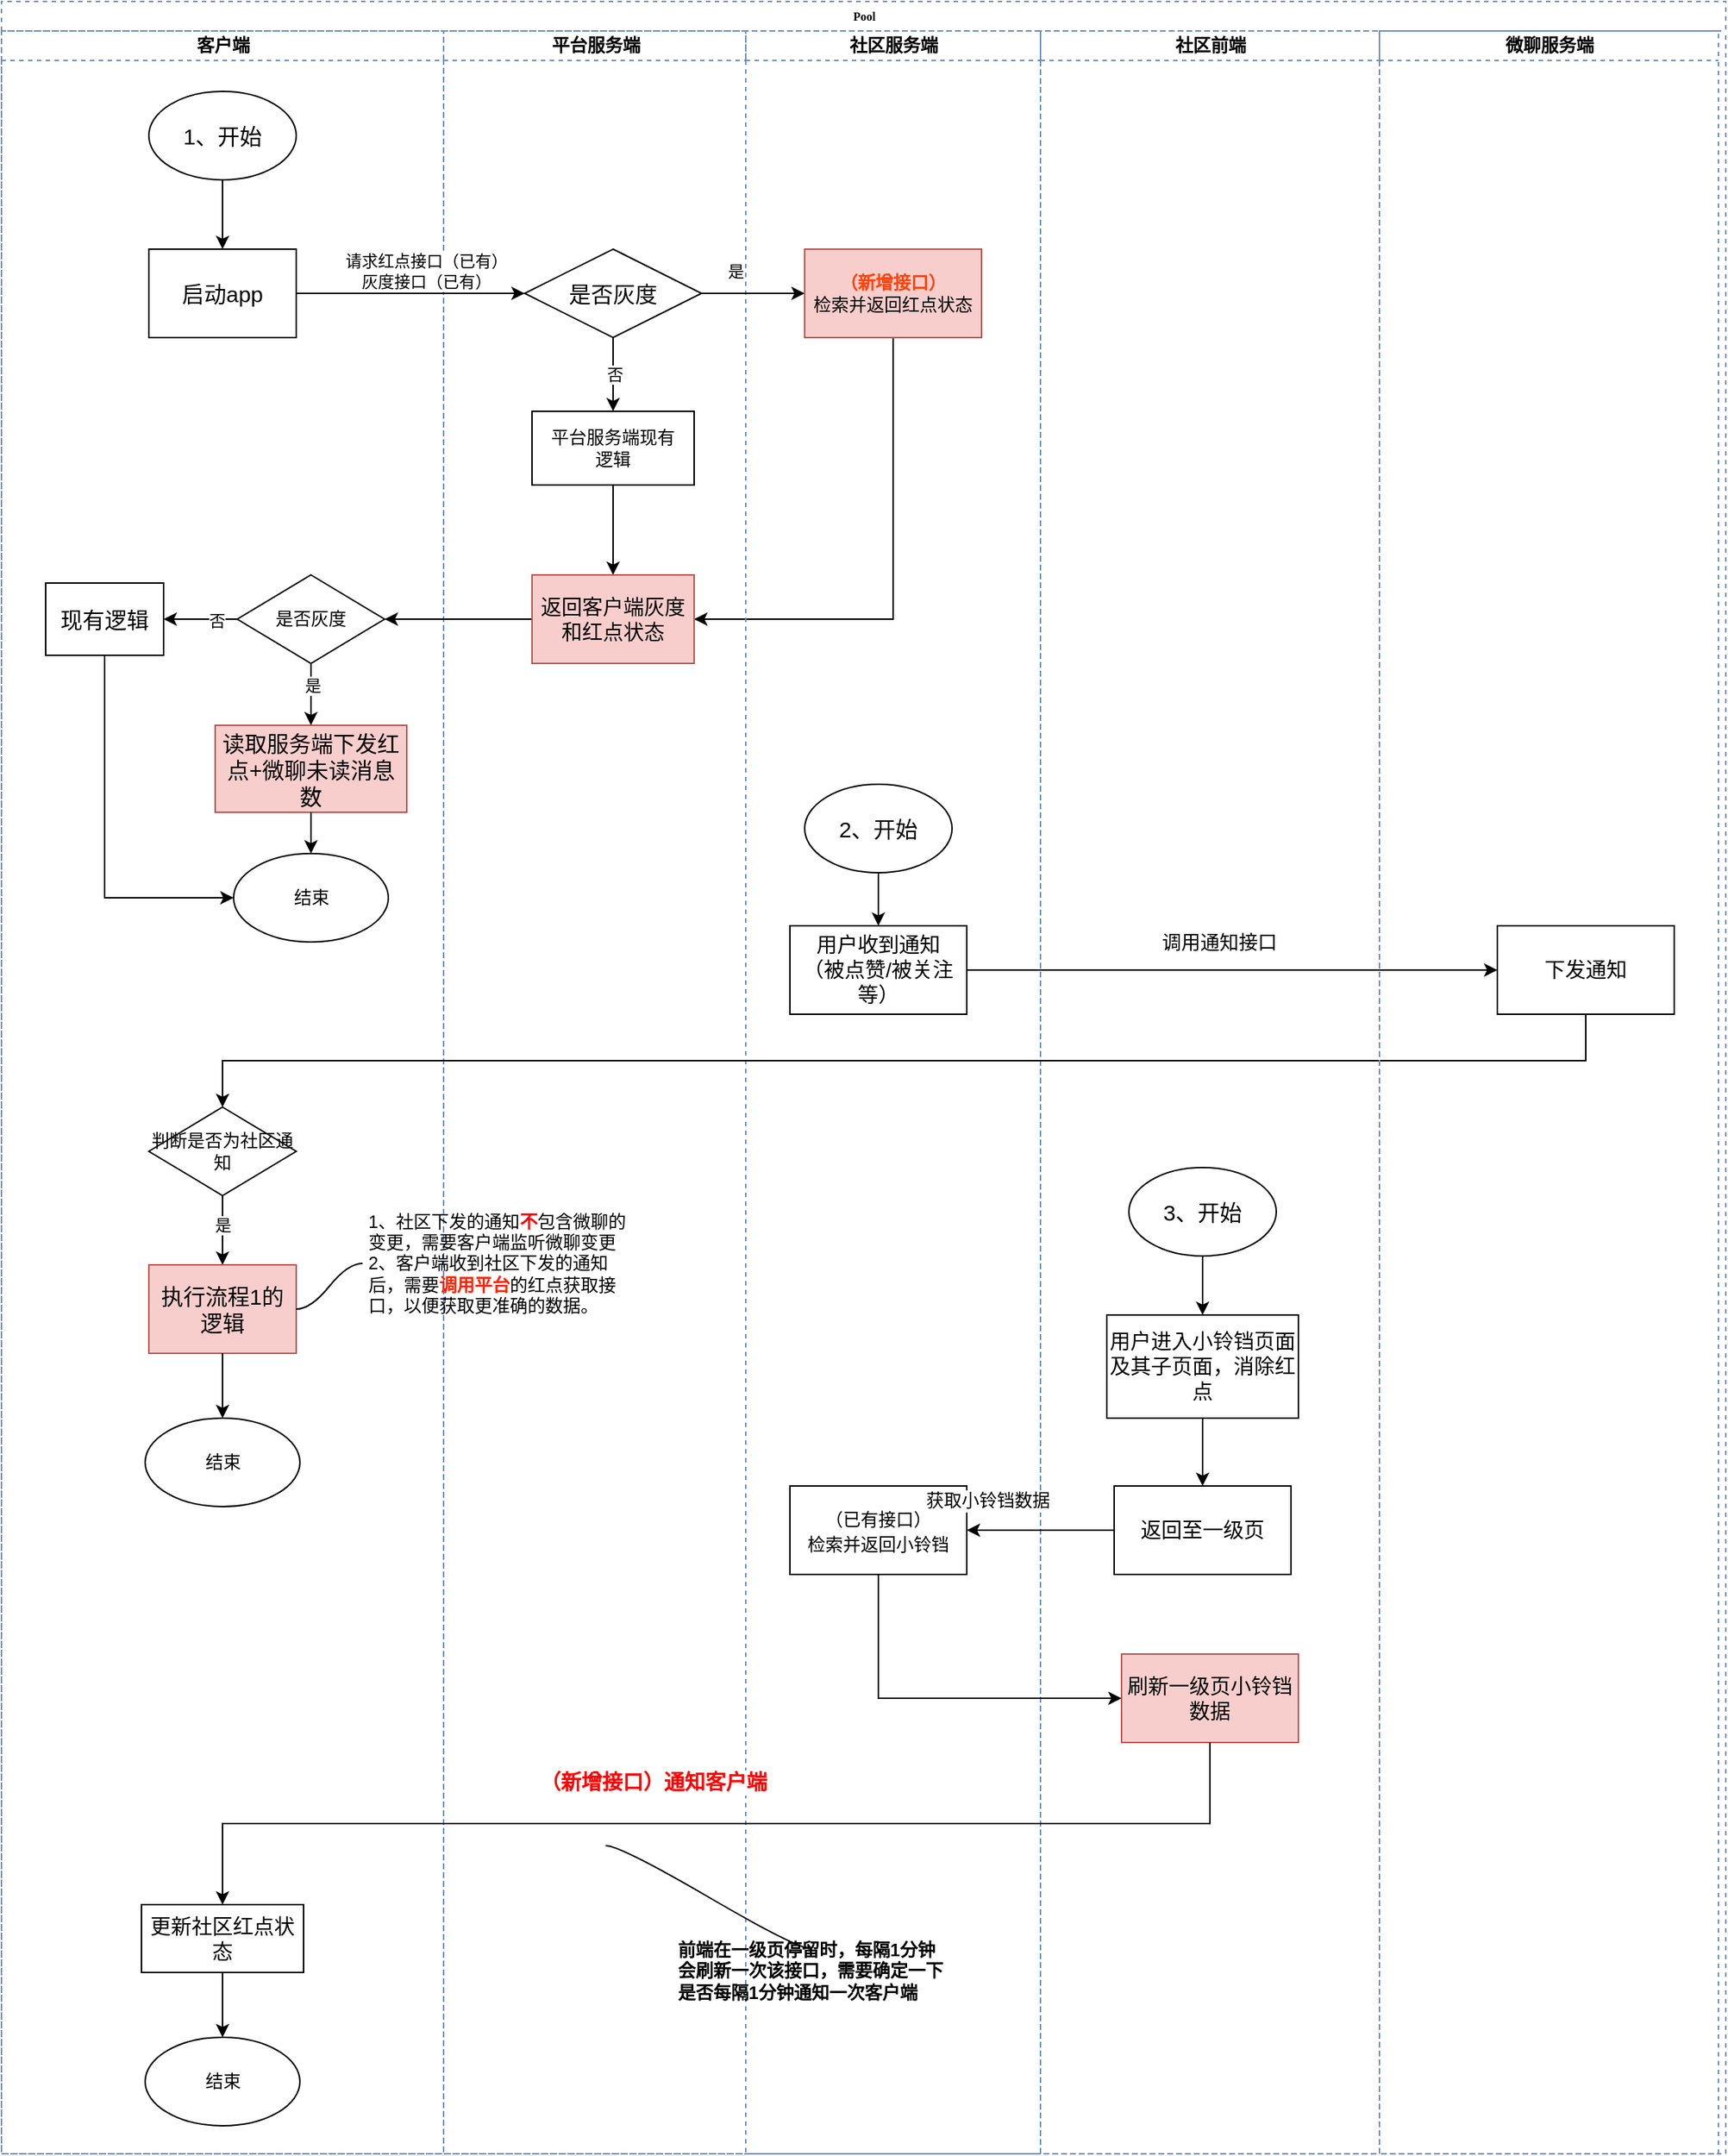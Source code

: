 <mxfile version="24.5.4" type="github">
  <diagram name="Page-1" id="74e2e168-ea6b-b213-b513-2b3c1d86103e">
    <mxGraphModel dx="1715" dy="1833" grid="1" gridSize="10" guides="1" tooltips="1" connect="1" arrows="1" fold="1" page="1" pageScale="1" pageWidth="1100" pageHeight="850" background="none" math="0" shadow="0">
      <root>
        <mxCell id="0" />
        <mxCell id="1" parent="0" />
        <mxCell id="77e6c97f196da883-1" value="Pool" style="swimlane;html=1;childLayout=stackLayout;startSize=20;rounded=0;shadow=0;labelBackgroundColor=none;strokeWidth=1;fontFamily=Verdana;fontSize=8;align=center;dashed=1;fillColor=none;strokeColor=#6c8ebf;gradientColor=none;" parent="1" vertex="1">
          <mxGeometry x="70" y="-21" width="1170" height="1460" as="geometry" />
        </mxCell>
        <mxCell id="77e6c97f196da883-2" value="客户端" style="swimlane;html=1;startSize=20;dashed=1;fillColor=none;strokeColor=#6c8ebf;gradientColor=none;" parent="77e6c97f196da883-1" vertex="1">
          <mxGeometry y="20" width="300" height="1440" as="geometry" />
        </mxCell>
        <mxCell id="v9bGkGKGlEvhPHJINWqN-37" value="结束" style="ellipse;whiteSpace=wrap;html=1;" vertex="1" parent="77e6c97f196da883-2">
          <mxGeometry x="97.5" y="941" width="105" height="60" as="geometry" />
        </mxCell>
        <mxCell id="v9bGkGKGlEvhPHJINWqN-39" value="结束" style="ellipse;whiteSpace=wrap;html=1;" vertex="1" parent="77e6c97f196da883-2">
          <mxGeometry x="97.5" y="1361" width="105" height="60" as="geometry" />
        </mxCell>
        <mxCell id="v9bGkGKGlEvhPHJINWqN-24" value="更新社区红点状态" style="whiteSpace=wrap;html=1;fontSize=14;" vertex="1" parent="77e6c97f196da883-2">
          <mxGeometry x="95" y="1271" width="110" height="46" as="geometry" />
        </mxCell>
        <mxCell id="v9bGkGKGlEvhPHJINWqN-40" value="" style="edgeStyle=orthogonalEdgeStyle;rounded=0;orthogonalLoop=1;jettySize=auto;html=1;" edge="1" parent="77e6c97f196da883-2" source="v9bGkGKGlEvhPHJINWqN-24" target="v9bGkGKGlEvhPHJINWqN-39">
          <mxGeometry relative="1" as="geometry" />
        </mxCell>
        <mxCell id="dWRoaltd0C7rDY0c2W8I-29" value="&lt;span style=&quot;font-size: 15px;&quot;&gt;现有逻辑&lt;/span&gt;" style="rounded=0;whiteSpace=wrap;html=1;" parent="77e6c97f196da883-2" vertex="1">
          <mxGeometry x="30" y="374.5" width="80" height="49" as="geometry" />
        </mxCell>
        <mxCell id="dWRoaltd0C7rDY0c2W8I-24" value="&lt;span style=&quot;font-size: 15px;&quot;&gt;读取服务端下发红点+微聊未读消息数&lt;/span&gt;" style="rounded=0;whiteSpace=wrap;html=1;fillColor=#f8cecc;strokeColor=#b85450;" parent="77e6c97f196da883-2" vertex="1">
          <mxGeometry x="145" y="471" width="130" height="59" as="geometry" />
        </mxCell>
        <mxCell id="dWRoaltd0C7rDY0c2W8I-41" value="判断是否为社区通知" style="rhombus;whiteSpace=wrap;html=1;" parent="77e6c97f196da883-2" vertex="1">
          <mxGeometry x="100" y="730" width="100" height="60" as="geometry" />
        </mxCell>
        <mxCell id="dWRoaltd0C7rDY0c2W8I-51" value="&lt;span style=&quot;font-size: 15px;&quot;&gt;执行流程1的逻辑&lt;/span&gt;" style="rounded=0;whiteSpace=wrap;html=1;fillColor=#f8cecc;strokeColor=#b85450;" parent="77e6c97f196da883-2" vertex="1">
          <mxGeometry x="100" y="837" width="100" height="60" as="geometry" />
        </mxCell>
        <mxCell id="v9bGkGKGlEvhPHJINWqN-38" value="" style="edgeStyle=orthogonalEdgeStyle;rounded=0;orthogonalLoop=1;jettySize=auto;html=1;" edge="1" parent="77e6c97f196da883-2" source="dWRoaltd0C7rDY0c2W8I-51" target="v9bGkGKGlEvhPHJINWqN-37">
          <mxGeometry relative="1" as="geometry" />
        </mxCell>
        <mxCell id="dWRoaltd0C7rDY0c2W8I-46" style="edgeStyle=orthogonalEdgeStyle;rounded=0;orthogonalLoop=1;jettySize=auto;html=1;exitX=0.5;exitY=1;exitDx=0;exitDy=0;entryX=0.5;entryY=0;entryDx=0;entryDy=0;" parent="77e6c97f196da883-2" source="dWRoaltd0C7rDY0c2W8I-41" target="dWRoaltd0C7rDY0c2W8I-51" edge="1">
          <mxGeometry relative="1" as="geometry">
            <mxPoint x="345" y="837" as="targetPoint" />
          </mxGeometry>
        </mxCell>
        <mxCell id="dWRoaltd0C7rDY0c2W8I-47" value="是" style="edgeLabel;html=1;align=center;verticalAlign=middle;resizable=0;points=[];" parent="dWRoaltd0C7rDY0c2W8I-46" vertex="1" connectable="0">
          <mxGeometry x="-0.169" relative="1" as="geometry">
            <mxPoint as="offset" />
          </mxGeometry>
        </mxCell>
        <mxCell id="v9bGkGKGlEvhPHJINWqN-41" value="&lt;font style=&quot;font-size: 15px;&quot;&gt;1、开始&lt;/font&gt;" style="ellipse;whiteSpace=wrap;html=1;" vertex="1" parent="77e6c97f196da883-2">
          <mxGeometry x="100" y="41" width="100" height="60" as="geometry" />
        </mxCell>
        <mxCell id="77e6c97f196da883-8" value="&lt;font style=&quot;font-size: 15px;&quot;&gt;启动app&lt;/font&gt;" style="whiteSpace=wrap;html=1;" parent="77e6c97f196da883-2" vertex="1">
          <mxGeometry x="100" y="148" width="100" height="60" as="geometry" />
        </mxCell>
        <mxCell id="v9bGkGKGlEvhPHJINWqN-44" value="" style="edgeStyle=orthogonalEdgeStyle;rounded=0;orthogonalLoop=1;jettySize=auto;html=1;" edge="1" parent="77e6c97f196da883-2" source="v9bGkGKGlEvhPHJINWqN-41" target="77e6c97f196da883-8">
          <mxGeometry relative="1" as="geometry" />
        </mxCell>
        <mxCell id="dWRoaltd0C7rDY0c2W8I-16" style="edgeStyle=orthogonalEdgeStyle;rounded=0;orthogonalLoop=1;jettySize=auto;html=1;entryX=1;entryY=0.5;entryDx=0;entryDy=0;exitX=0.5;exitY=1;exitDx=0;exitDy=0;" parent="77e6c97f196da883-1" source="dWRoaltd0C7rDY0c2W8I-9" target="dWRoaltd0C7rDY0c2W8I-14" edge="1">
          <mxGeometry relative="1" as="geometry" />
        </mxCell>
        <mxCell id="v9bGkGKGlEvhPHJINWqN-3" value="" style="edgeStyle=orthogonalEdgeStyle;rounded=0;orthogonalLoop=1;jettySize=auto;html=1;" edge="1" parent="77e6c97f196da883-1" source="dWRoaltd0C7rDY0c2W8I-2" target="v9bGkGKGlEvhPHJINWqN-2">
          <mxGeometry relative="1" as="geometry" />
        </mxCell>
        <mxCell id="v9bGkGKGlEvhPHJINWqN-4" value="否" style="edgeLabel;html=1;align=center;verticalAlign=middle;resizable=0;points=[];" vertex="1" connectable="0" parent="v9bGkGKGlEvhPHJINWqN-3">
          <mxGeometry y="1" relative="1" as="geometry">
            <mxPoint as="offset" />
          </mxGeometry>
        </mxCell>
        <mxCell id="77e6c97f196da883-4" value="平台服务端" style="swimlane;html=1;startSize=20;dashed=1;fillColor=none;strokeColor=#6c8ebf;gradientColor=none;" parent="77e6c97f196da883-1" vertex="1">
          <mxGeometry x="300" y="20" width="205.0" height="1440" as="geometry" />
        </mxCell>
        <mxCell id="v9bGkGKGlEvhPHJINWqN-5" value="" style="edgeStyle=orthogonalEdgeStyle;rounded=0;orthogonalLoop=1;jettySize=auto;html=1;" edge="1" parent="77e6c97f196da883-4" source="v9bGkGKGlEvhPHJINWqN-2" target="dWRoaltd0C7rDY0c2W8I-14">
          <mxGeometry relative="1" as="geometry" />
        </mxCell>
        <mxCell id="v9bGkGKGlEvhPHJINWqN-2" value="平台服务端现有&lt;br&gt;逻辑" style="rounded=0;whiteSpace=wrap;html=1;" vertex="1" parent="77e6c97f196da883-4">
          <mxGeometry x="60" y="258" width="110" height="50" as="geometry" />
        </mxCell>
        <mxCell id="dWRoaltd0C7rDY0c2W8I-20" style="edgeStyle=orthogonalEdgeStyle;rounded=0;orthogonalLoop=1;jettySize=auto;html=1;exitX=0;exitY=0.5;exitDx=0;exitDy=0;entryX=1;entryY=0.5;entryDx=0;entryDy=0;" parent="77e6c97f196da883-4" source="dWRoaltd0C7rDY0c2W8I-14" target="dWRoaltd0C7rDY0c2W8I-19" edge="1">
          <mxGeometry relative="1" as="geometry" />
        </mxCell>
        <mxCell id="dWRoaltd0C7rDY0c2W8I-19" value="是否灰度" style="rhombus;whiteSpace=wrap;html=1;" parent="77e6c97f196da883-4" vertex="1">
          <mxGeometry x="-140" y="369" width="100" height="60" as="geometry" />
        </mxCell>
        <mxCell id="dWRoaltd0C7rDY0c2W8I-32" value="结束" style="ellipse;whiteSpace=wrap;html=1;" parent="77e6c97f196da883-4" vertex="1">
          <mxGeometry x="-142.5" y="558" width="105" height="60" as="geometry" />
        </mxCell>
        <mxCell id="dWRoaltd0C7rDY0c2W8I-14" value="&lt;font style=&quot;font-size: 14px;&quot;&gt;返回客户端灰度和红点状态&lt;/font&gt;" style="whiteSpace=wrap;html=1;fillColor=#f8cecc;strokeColor=#b85450;" parent="77e6c97f196da883-4" vertex="1">
          <mxGeometry x="60" y="369" width="110" height="60" as="geometry" />
        </mxCell>
        <mxCell id="77e6c97f196da883-5" value="社区服务端" style="swimlane;html=1;startSize=20;dashed=1;fillColor=none;strokeColor=#6c8ebf;gradientColor=none;" parent="77e6c97f196da883-1" vertex="1">
          <mxGeometry x="505.0" y="20" width="200" height="1440" as="geometry" />
        </mxCell>
        <mxCell id="dWRoaltd0C7rDY0c2W8I-10" value="" style="edgeStyle=orthogonalEdgeStyle;rounded=0;orthogonalLoop=1;jettySize=auto;html=1;" parent="77e6c97f196da883-5" source="dWRoaltd0C7rDY0c2W8I-2" target="dWRoaltd0C7rDY0c2W8I-9" edge="1">
          <mxGeometry relative="1" as="geometry" />
        </mxCell>
        <mxCell id="dWRoaltd0C7rDY0c2W8I-13" value="是" style="edgeLabel;html=1;align=center;verticalAlign=middle;resizable=0;points=[];" parent="dWRoaltd0C7rDY0c2W8I-10" vertex="1" connectable="0">
          <mxGeometry x="0.32" y="2" relative="1" as="geometry">
            <mxPoint x="-23" y="-13" as="offset" />
          </mxGeometry>
        </mxCell>
        <mxCell id="dWRoaltd0C7rDY0c2W8I-2" value="&lt;font style=&quot;font-size: 15px;&quot;&gt;是否灰度&lt;/font&gt;" style="rhombus;whiteSpace=wrap;html=1;" parent="77e6c97f196da883-5" vertex="1">
          <mxGeometry x="-150" y="148" width="120" height="60" as="geometry" />
        </mxCell>
        <mxCell id="dWRoaltd0C7rDY0c2W8I-9" value="&lt;font color=&quot;#ff430a&quot;&gt;&lt;b&gt;（新增接口）&lt;br&gt;&lt;/b&gt;&lt;/font&gt;检索并返回红点状态" style="whiteSpace=wrap;html=1;fillColor=#f8cecc;strokeColor=#b85450;" parent="77e6c97f196da883-5" vertex="1">
          <mxGeometry x="40" y="148" width="120" height="60" as="geometry" />
        </mxCell>
        <mxCell id="v9bGkGKGlEvhPHJINWqN-45" value="&lt;font style=&quot;font-size: 15px;&quot;&gt;2、开始&lt;/font&gt;" style="ellipse;whiteSpace=wrap;html=1;" vertex="1" parent="77e6c97f196da883-5">
          <mxGeometry x="40" y="511" width="100" height="60" as="geometry" />
        </mxCell>
        <mxCell id="v9bGkGKGlEvhPHJINWqN-55" value="&lt;b&gt;前端在一级页停留时，每隔1分钟会刷新一次该接口，需要确定一下是否每隔1分钟通知一次客户端&lt;/b&gt;" style="whiteSpace=wrap;html=1;rounded=1;arcSize=50;align=left;verticalAlign=middle;strokeWidth=1;autosize=1;spacing=4;treeFolding=1;treeMoving=1;newEdgeStyle={&quot;edgeStyle&quot;:&quot;entityRelationEdgeStyle&quot;,&quot;startArrow&quot;:&quot;none&quot;,&quot;endArrow&quot;:&quot;none&quot;,&quot;segment&quot;:10,&quot;curved&quot;:1,&quot;sourcePerimeterSpacing&quot;:0,&quot;targetPerimeterSpacing&quot;:0};strokeColor=none;fillColor=none;" vertex="1" parent="77e6c97f196da883-5">
          <mxGeometry x="-50" y="1301" width="190" height="30" as="geometry" />
        </mxCell>
        <mxCell id="v9bGkGKGlEvhPHJINWqN-26" value="&lt;span style=&quot;font-size: 12px;&quot;&gt;（已有接口）&lt;/span&gt;&lt;br style=&quot;font-size: 12px;&quot;&gt;&lt;span style=&quot;font-size: 12px;&quot;&gt;检索并返回小铃铛&lt;/span&gt;" style="whiteSpace=wrap;html=1;fontSize=14;" vertex="1" parent="77e6c97f196da883-5">
          <mxGeometry x="30" y="987" width="120" height="60" as="geometry" />
        </mxCell>
        <mxCell id="77e6c97f196da883-6" value="社区前端" style="swimlane;html=1;startSize=20;dashed=1;fillColor=none;strokeColor=#6c8ebf;gradientColor=none;" parent="77e6c97f196da883-1" vertex="1">
          <mxGeometry x="705" y="20" width="230" height="1440" as="geometry" />
        </mxCell>
        <mxCell id="dWRoaltd0C7rDY0c2W8I-35" value="&lt;font style=&quot;font-size: 14px;&quot;&gt;用户收到通知&lt;/font&gt;&lt;div style=&quot;font-size: 14px;&quot;&gt;&lt;span style=&quot;font-size: 14px;&quot;&gt;（被点赞/被关注等）&lt;/span&gt;&lt;/div&gt;" style="whiteSpace=wrap;html=1;fontSize=14;" parent="77e6c97f196da883-6" vertex="1">
          <mxGeometry x="-170" y="607" width="120" height="60" as="geometry" />
        </mxCell>
        <mxCell id="v9bGkGKGlEvhPHJINWqN-47" value="&lt;font style=&quot;font-size: 15px;&quot;&gt;3、开始&lt;/font&gt;" style="ellipse;whiteSpace=wrap;html=1;" vertex="1" parent="77e6c97f196da883-6">
          <mxGeometry x="60" y="771" width="100" height="60" as="geometry" />
        </mxCell>
        <mxCell id="v9bGkGKGlEvhPHJINWqN-22" value="用户进入小铃铛页面及其子页面，消除红点" style="whiteSpace=wrap;html=1;fontSize=14;" vertex="1" parent="77e6c97f196da883-6">
          <mxGeometry x="45" y="871" width="130" height="70" as="geometry" />
        </mxCell>
        <mxCell id="v9bGkGKGlEvhPHJINWqN-48" value="" style="edgeStyle=orthogonalEdgeStyle;rounded=0;orthogonalLoop=1;jettySize=auto;html=1;" edge="1" parent="77e6c97f196da883-6" source="v9bGkGKGlEvhPHJINWqN-47" target="v9bGkGKGlEvhPHJINWqN-22">
          <mxGeometry relative="1" as="geometry" />
        </mxCell>
        <mxCell id="v9bGkGKGlEvhPHJINWqN-23" value="返回至一级页" style="whiteSpace=wrap;html=1;fontSize=14;" vertex="1" parent="77e6c97f196da883-6">
          <mxGeometry x="50" y="987" width="120" height="60" as="geometry" />
        </mxCell>
        <mxCell id="v9bGkGKGlEvhPHJINWqN-15" value="" style="edgeStyle=orthogonalEdgeStyle;rounded=0;orthogonalLoop=1;jettySize=auto;html=1;fontSize=13;" edge="1" parent="77e6c97f196da883-6" source="v9bGkGKGlEvhPHJINWqN-22" target="v9bGkGKGlEvhPHJINWqN-23">
          <mxGeometry relative="1" as="geometry" />
        </mxCell>
        <mxCell id="v9bGkGKGlEvhPHJINWqN-29" value="刷新一级页小铃铛数据" style="whiteSpace=wrap;html=1;fontSize=14;fillColor=#f8cecc;strokeColor=#b85450;" vertex="1" parent="77e6c97f196da883-6">
          <mxGeometry x="55" y="1101" width="120" height="60" as="geometry" />
        </mxCell>
        <mxCell id="dWRoaltd0C7rDY0c2W8I-37" value="" style="edgeStyle=orthogonalEdgeStyle;rounded=0;orthogonalLoop=1;jettySize=auto;html=1;fontSize=13;" parent="77e6c97f196da883-1" source="dWRoaltd0C7rDY0c2W8I-35" target="dWRoaltd0C7rDY0c2W8I-36" edge="1">
          <mxGeometry relative="1" as="geometry" />
        </mxCell>
        <mxCell id="dWRoaltd0C7rDY0c2W8I-38" value="&lt;font style=&quot;font-size: 13px;&quot;&gt;调用通知接口&lt;/font&gt;" style="edgeLabel;html=1;align=center;verticalAlign=middle;resizable=0;points=[];" parent="dWRoaltd0C7rDY0c2W8I-37" vertex="1" connectable="0">
          <mxGeometry x="-0.229" y="2" relative="1" as="geometry">
            <mxPoint x="32" y="-17" as="offset" />
          </mxGeometry>
        </mxCell>
        <mxCell id="dWRoaltd0C7rDY0c2W8I-42" style="edgeStyle=orthogonalEdgeStyle;rounded=0;orthogonalLoop=1;jettySize=auto;html=1;exitX=0.5;exitY=1;exitDx=0;exitDy=0;" parent="77e6c97f196da883-1" source="dWRoaltd0C7rDY0c2W8I-36" target="dWRoaltd0C7rDY0c2W8I-41" edge="1">
          <mxGeometry relative="1" as="geometry" />
        </mxCell>
        <mxCell id="v9bGkGKGlEvhPHJINWqN-46" value="" style="edgeStyle=orthogonalEdgeStyle;rounded=0;orthogonalLoop=1;jettySize=auto;html=1;" edge="1" parent="77e6c97f196da883-1" source="v9bGkGKGlEvhPHJINWqN-45" target="dWRoaltd0C7rDY0c2W8I-35">
          <mxGeometry relative="1" as="geometry" />
        </mxCell>
        <mxCell id="77e6c97f196da883-7" value="微聊服务端" style="swimlane;html=1;startSize=20;dashed=1;fillColor=none;strokeColor=#6c8ebf;gradientColor=none;" parent="77e6c97f196da883-1" vertex="1">
          <mxGeometry x="935" y="20" width="230" height="1440" as="geometry">
            <mxRectangle x="960" y="20" width="40" height="860" as="alternateBounds" />
          </mxGeometry>
        </mxCell>
        <mxCell id="dWRoaltd0C7rDY0c2W8I-36" value="下发通知" style="whiteSpace=wrap;html=1;fontSize=14;" parent="77e6c97f196da883-7" vertex="1">
          <mxGeometry x="80" y="607" width="120" height="60" as="geometry" />
        </mxCell>
        <mxCell id="dWRoaltd0C7rDY0c2W8I-34" style="edgeStyle=orthogonalEdgeStyle;rounded=0;orthogonalLoop=1;jettySize=auto;html=1;exitX=0.5;exitY=1;exitDx=0;exitDy=0;entryX=0;entryY=0.5;entryDx=0;entryDy=0;" parent="77e6c97f196da883-1" source="dWRoaltd0C7rDY0c2W8I-29" target="dWRoaltd0C7rDY0c2W8I-32" edge="1">
          <mxGeometry relative="1" as="geometry" />
        </mxCell>
        <mxCell id="dWRoaltd0C7rDY0c2W8I-30" style="edgeStyle=orthogonalEdgeStyle;rounded=0;orthogonalLoop=1;jettySize=auto;html=1;exitX=0;exitY=0.5;exitDx=0;exitDy=0;entryX=1;entryY=0.5;entryDx=0;entryDy=0;" parent="77e6c97f196da883-1" source="dWRoaltd0C7rDY0c2W8I-19" target="dWRoaltd0C7rDY0c2W8I-29" edge="1">
          <mxGeometry relative="1" as="geometry" />
        </mxCell>
        <mxCell id="dWRoaltd0C7rDY0c2W8I-31" value="否" style="edgeLabel;html=1;align=center;verticalAlign=middle;resizable=0;points=[];" parent="dWRoaltd0C7rDY0c2W8I-30" vertex="1" connectable="0">
          <mxGeometry x="-0.419" y="1" relative="1" as="geometry">
            <mxPoint as="offset" />
          </mxGeometry>
        </mxCell>
        <mxCell id="dWRoaltd0C7rDY0c2W8I-33" style="edgeStyle=orthogonalEdgeStyle;rounded=0;orthogonalLoop=1;jettySize=auto;html=1;exitX=0.5;exitY=1;exitDx=0;exitDy=0;entryX=0.5;entryY=0;entryDx=0;entryDy=0;" parent="77e6c97f196da883-1" source="dWRoaltd0C7rDY0c2W8I-24" target="dWRoaltd0C7rDY0c2W8I-32" edge="1">
          <mxGeometry relative="1" as="geometry" />
        </mxCell>
        <mxCell id="dWRoaltd0C7rDY0c2W8I-25" style="edgeStyle=orthogonalEdgeStyle;rounded=0;orthogonalLoop=1;jettySize=auto;html=1;exitX=0.5;exitY=1;exitDx=0;exitDy=0;" parent="77e6c97f196da883-1" source="dWRoaltd0C7rDY0c2W8I-19" target="dWRoaltd0C7rDY0c2W8I-24" edge="1">
          <mxGeometry relative="1" as="geometry" />
        </mxCell>
        <mxCell id="dWRoaltd0C7rDY0c2W8I-26" value="是" style="edgeLabel;html=1;align=center;verticalAlign=middle;resizable=0;points=[];" parent="dWRoaltd0C7rDY0c2W8I-25" vertex="1" connectable="0">
          <mxGeometry x="-0.292" y="1" relative="1" as="geometry">
            <mxPoint as="offset" />
          </mxGeometry>
        </mxCell>
        <mxCell id="v9bGkGKGlEvhPHJINWqN-34" style="edgeStyle=orthogonalEdgeStyle;rounded=0;orthogonalLoop=1;jettySize=auto;html=1;entryX=0.5;entryY=0;entryDx=0;entryDy=0;exitX=0.5;exitY=1;exitDx=0;exitDy=0;" edge="1" parent="77e6c97f196da883-1" source="v9bGkGKGlEvhPHJINWqN-29" target="v9bGkGKGlEvhPHJINWqN-24">
          <mxGeometry relative="1" as="geometry" />
        </mxCell>
        <mxCell id="v9bGkGKGlEvhPHJINWqN-35" value="&lt;font style=&quot;font-size: 14px;&quot;&gt;（新增接口）通知客户端&lt;/font&gt;" style="edgeLabel;html=1;align=center;verticalAlign=middle;resizable=0;points=[];fontStyle=1;fontColor=#ff0000;" vertex="1" connectable="0" parent="v9bGkGKGlEvhPHJINWqN-34">
          <mxGeometry x="0.378" y="2" relative="1" as="geometry">
            <mxPoint x="104" y="-30" as="offset" />
          </mxGeometry>
        </mxCell>
        <mxCell id="v9bGkGKGlEvhPHJINWqN-28" value="" style="edgeStyle=orthogonalEdgeStyle;rounded=0;orthogonalLoop=1;jettySize=auto;html=1;" edge="1" parent="77e6c97f196da883-1" source="v9bGkGKGlEvhPHJINWqN-23" target="v9bGkGKGlEvhPHJINWqN-26">
          <mxGeometry relative="1" as="geometry" />
        </mxCell>
        <mxCell id="v9bGkGKGlEvhPHJINWqN-30" style="edgeStyle=orthogonalEdgeStyle;rounded=0;orthogonalLoop=1;jettySize=auto;html=1;entryX=0;entryY=0.5;entryDx=0;entryDy=0;exitX=0.5;exitY=1;exitDx=0;exitDy=0;" edge="1" parent="77e6c97f196da883-1" source="v9bGkGKGlEvhPHJINWqN-26" target="v9bGkGKGlEvhPHJINWqN-29">
          <mxGeometry relative="1" as="geometry" />
        </mxCell>
        <mxCell id="dWRoaltd0C7rDY0c2W8I-3" value="" style="edgeStyle=orthogonalEdgeStyle;rounded=0;orthogonalLoop=1;jettySize=auto;html=1;entryX=0;entryY=0.5;entryDx=0;entryDy=0;" parent="77e6c97f196da883-1" source="77e6c97f196da883-8" target="dWRoaltd0C7rDY0c2W8I-2" edge="1">
          <mxGeometry relative="1" as="geometry">
            <mxPoint x="330" y="198" as="targetPoint" />
          </mxGeometry>
        </mxCell>
        <mxCell id="dWRoaltd0C7rDY0c2W8I-6" value="请求红点接口（已有）&lt;div&gt;灰度接口（已有）&lt;/div&gt;" style="edgeLabel;html=1;align=center;verticalAlign=middle;resizable=0;points=[];horizontal=1;" parent="dWRoaltd0C7rDY0c2W8I-3" vertex="1" connectable="0">
          <mxGeometry relative="1" as="geometry">
            <mxPoint x="10" y="-15" as="offset" />
          </mxGeometry>
        </mxCell>
        <mxCell id="v9bGkGKGlEvhPHJINWqN-33" value="&lt;font style=&quot;font-size: 12px;&quot;&gt;获取小铃铛数据&lt;/font&gt;" style="edgeLabel;html=1;align=center;verticalAlign=middle;resizable=0;points=[];horizontal=1;" vertex="1" connectable="0" parent="1">
          <mxGeometry x="729.996" y="996" as="geometry">
            <mxPoint x="9" as="offset" />
          </mxGeometry>
        </mxCell>
        <mxCell id="v9bGkGKGlEvhPHJINWqN-56" value="" style="edgeStyle=entityRelationEdgeStyle;startArrow=none;endArrow=none;segment=10;curved=1;sourcePerimeterSpacing=0;targetPerimeterSpacing=0;rounded=0;entryX=0.5;entryY=0;entryDx=0;entryDy=0;" edge="1" target="v9bGkGKGlEvhPHJINWqN-55" parent="1">
          <mxGeometry relative="1" as="geometry">
            <mxPoint x="480" y="1230" as="sourcePoint" />
            <Array as="points">
              <mxPoint x="490" y="1230" />
              <mxPoint x="540" y="1260" />
              <mxPoint x="510" y="1300" />
              <mxPoint x="510" y="1290" />
              <mxPoint x="590" y="1340" />
            </Array>
          </mxGeometry>
        </mxCell>
        <mxCell id="v9bGkGKGlEvhPHJINWqN-61" value="1、社区下发的通知&lt;b&gt;&lt;font color=&quot;#fa0000&quot;&gt;不&lt;/font&gt;&lt;/b&gt;包含微聊的变更，需要客户端监听微聊变更&lt;div&gt;2、客户端收到社区下发的通知后，需要&lt;font color=&quot;#ff2403&quot;&gt;&lt;b&gt;调用平台&lt;/b&gt;&lt;/font&gt;的红点获取接口，以便获取更准确的数据。&lt;/div&gt;" style="whiteSpace=wrap;html=1;rounded=1;arcSize=50;align=left;verticalAlign=middle;strokeWidth=1;autosize=1;spacing=4;treeFolding=1;treeMoving=1;newEdgeStyle={&quot;edgeStyle&quot;:&quot;entityRelationEdgeStyle&quot;,&quot;startArrow&quot;:&quot;none&quot;,&quot;endArrow&quot;:&quot;none&quot;,&quot;segment&quot;:10,&quot;curved&quot;:1,&quot;sourcePerimeterSpacing&quot;:0,&quot;targetPerimeterSpacing&quot;:0};strokeColor=none;fillColor=none;" vertex="1" parent="1">
          <mxGeometry x="315" y="810" width="185" height="50" as="geometry" />
        </mxCell>
        <mxCell id="v9bGkGKGlEvhPHJINWqN-62" value="" style="edgeStyle=entityRelationEdgeStyle;startArrow=none;endArrow=none;segment=10;curved=1;sourcePerimeterSpacing=0;targetPerimeterSpacing=0;rounded=0;exitX=1;exitY=0.5;exitDx=0;exitDy=0;" edge="1" parent="1" target="v9bGkGKGlEvhPHJINWqN-61" source="dWRoaltd0C7rDY0c2W8I-51">
          <mxGeometry relative="1" as="geometry">
            <mxPoint x="280" y="876" as="sourcePoint" />
            <Array as="points">
              <mxPoint x="290" y="910" />
              <mxPoint x="320.0" y="880" />
              <mxPoint x="370.0" y="910" />
              <mxPoint x="340.0" y="950" />
              <mxPoint x="340.0" y="940" />
              <mxPoint x="420.0" y="990" />
            </Array>
            <mxPoint x="405.0" y="970.0" as="targetPoint" />
          </mxGeometry>
        </mxCell>
      </root>
    </mxGraphModel>
  </diagram>
</mxfile>

